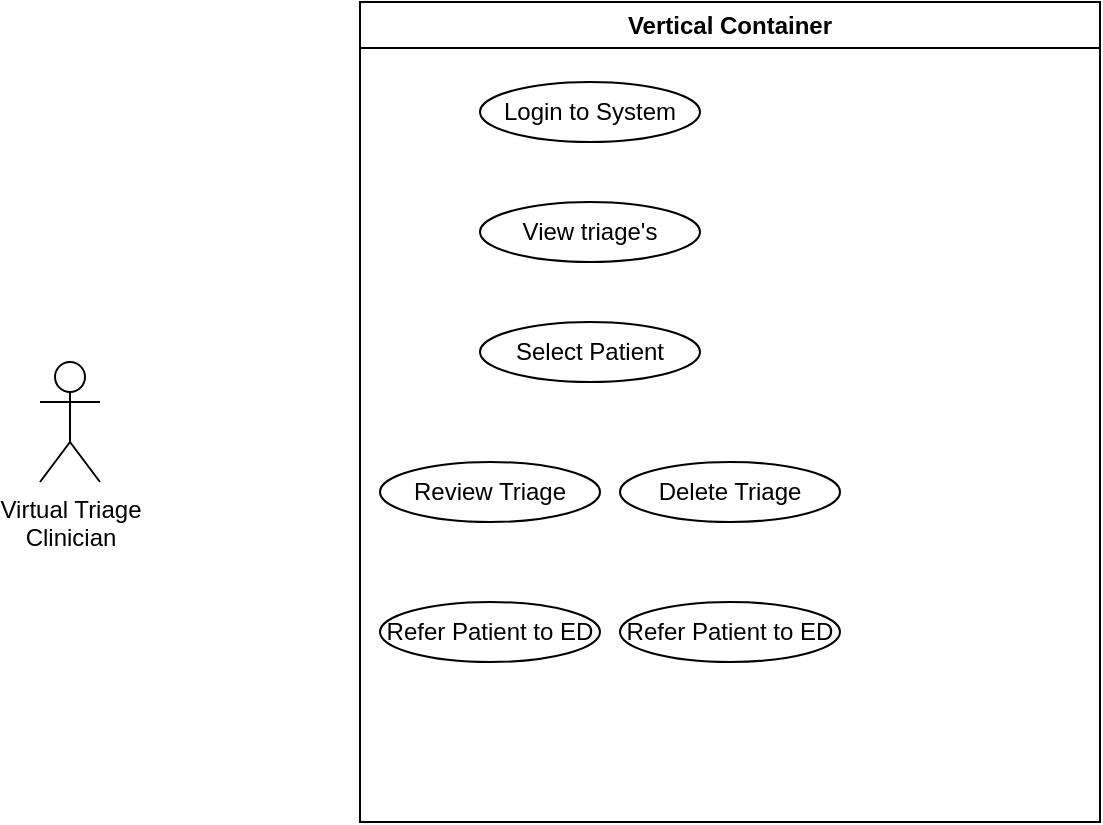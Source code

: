 <mxfile version="24.7.16">
  <diagram name="Page-1" id="iBJQancwVzPZnX72XmY8">
    <mxGraphModel dx="1167" dy="568" grid="1" gridSize="10" guides="1" tooltips="1" connect="1" arrows="1" fold="1" page="1" pageScale="1" pageWidth="850" pageHeight="1100" math="0" shadow="0">
      <root>
        <mxCell id="0" />
        <mxCell id="1" parent="0" />
        <mxCell id="CpTIfCaLCPEgQuCKB-eE-1" value="&lt;div&gt;Virtual Triage&lt;/div&gt;&lt;div&gt;Clinician&lt;br&gt;&lt;/div&gt;" style="shape=umlActor;verticalLabelPosition=bottom;verticalAlign=top;html=1;outlineConnect=0;" vertex="1" parent="1">
          <mxGeometry x="40" y="240" width="30" height="60" as="geometry" />
        </mxCell>
        <mxCell id="CpTIfCaLCPEgQuCKB-eE-2" value="Vertical Container" style="swimlane;whiteSpace=wrap;html=1;" vertex="1" parent="1">
          <mxGeometry x="200" y="60" width="370" height="410" as="geometry" />
        </mxCell>
        <mxCell id="CpTIfCaLCPEgQuCKB-eE-3" value="Login to System" style="ellipse;whiteSpace=wrap;html=1;" vertex="1" parent="CpTIfCaLCPEgQuCKB-eE-2">
          <mxGeometry x="60" y="40" width="110" height="30" as="geometry" />
        </mxCell>
        <mxCell id="CpTIfCaLCPEgQuCKB-eE-4" value="View triage&#39;s" style="ellipse;whiteSpace=wrap;html=1;" vertex="1" parent="CpTIfCaLCPEgQuCKB-eE-2">
          <mxGeometry x="60" y="100" width="110" height="30" as="geometry" />
        </mxCell>
        <mxCell id="CpTIfCaLCPEgQuCKB-eE-8" value="&lt;div&gt;Review Triage&lt;/div&gt;" style="ellipse;whiteSpace=wrap;html=1;" vertex="1" parent="CpTIfCaLCPEgQuCKB-eE-2">
          <mxGeometry x="10" y="230" width="110" height="30" as="geometry" />
        </mxCell>
        <mxCell id="CpTIfCaLCPEgQuCKB-eE-9" value="Select Patient" style="ellipse;whiteSpace=wrap;html=1;" vertex="1" parent="CpTIfCaLCPEgQuCKB-eE-2">
          <mxGeometry x="60" y="160" width="110" height="30" as="geometry" />
        </mxCell>
        <mxCell id="CpTIfCaLCPEgQuCKB-eE-10" value="&lt;div&gt;Delete Triage&lt;br&gt;&lt;/div&gt;" style="ellipse;whiteSpace=wrap;html=1;" vertex="1" parent="CpTIfCaLCPEgQuCKB-eE-2">
          <mxGeometry x="130" y="230" width="110" height="30" as="geometry" />
        </mxCell>
        <mxCell id="CpTIfCaLCPEgQuCKB-eE-11" value="Refer Patient to ED" style="ellipse;whiteSpace=wrap;html=1;" vertex="1" parent="CpTIfCaLCPEgQuCKB-eE-2">
          <mxGeometry x="10" y="300" width="110" height="30" as="geometry" />
        </mxCell>
        <mxCell id="CpTIfCaLCPEgQuCKB-eE-12" value="Refer Patient to ED" style="ellipse;whiteSpace=wrap;html=1;" vertex="1" parent="CpTIfCaLCPEgQuCKB-eE-2">
          <mxGeometry x="130" y="300" width="110" height="30" as="geometry" />
        </mxCell>
      </root>
    </mxGraphModel>
  </diagram>
</mxfile>

